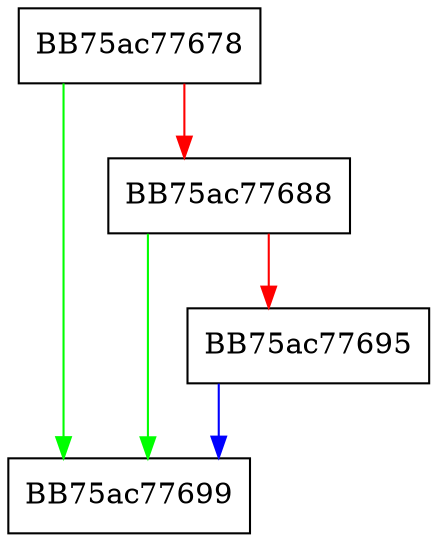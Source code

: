 digraph PeriodicActions {
  node [shape="box"];
  graph [splines=ortho];
  BB75ac77678 -> BB75ac77699 [color="green"];
  BB75ac77678 -> BB75ac77688 [color="red"];
  BB75ac77688 -> BB75ac77699 [color="green"];
  BB75ac77688 -> BB75ac77695 [color="red"];
  BB75ac77695 -> BB75ac77699 [color="blue"];
}